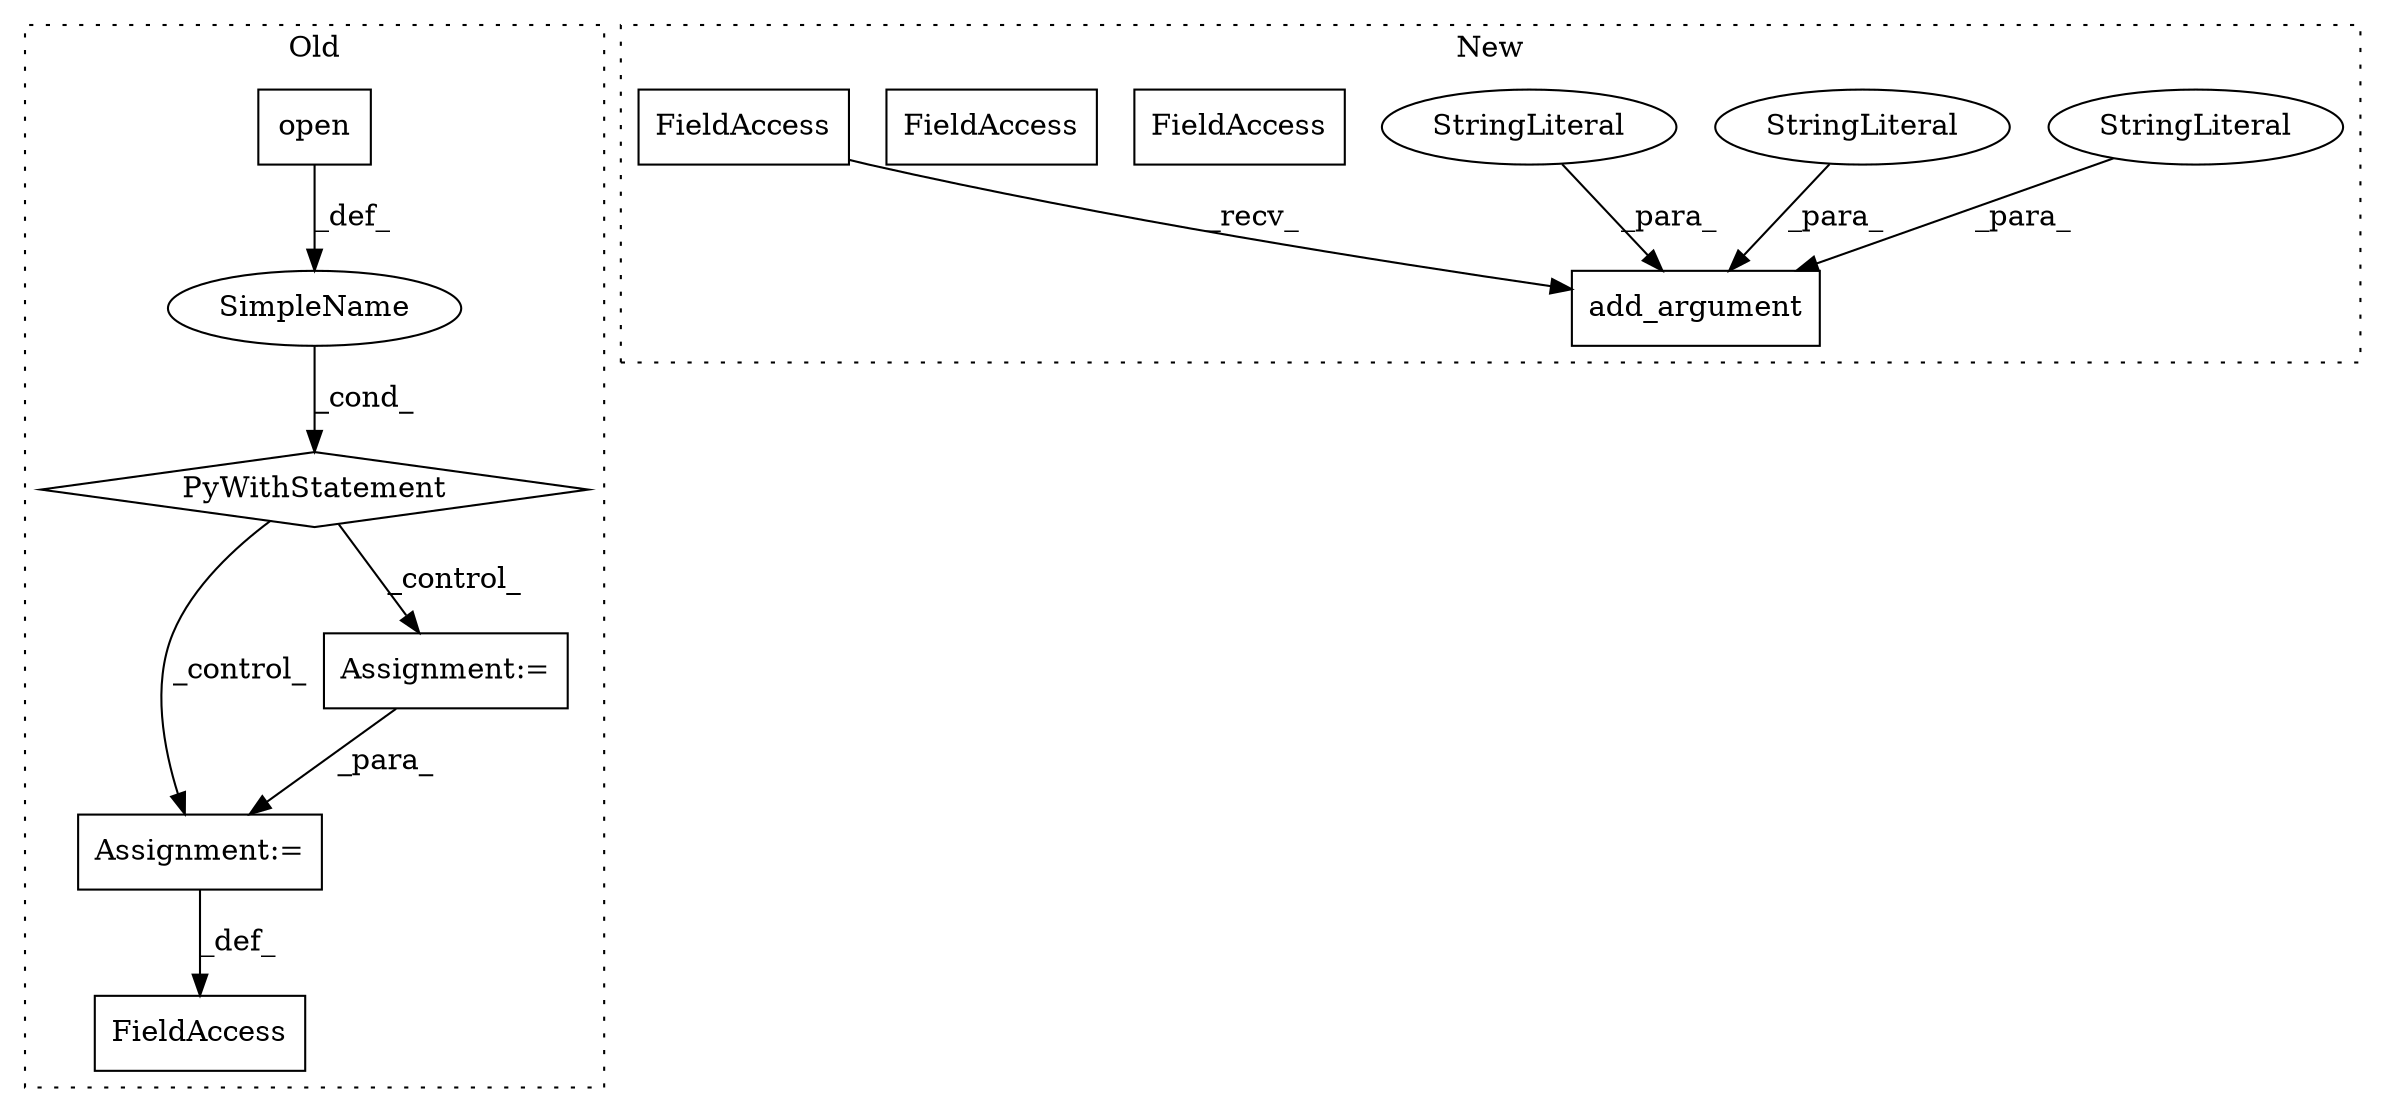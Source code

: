 digraph G {
subgraph cluster0 {
1 [label="PyWithStatement" a="104" s="2971,2998" l="10,2" shape="diamond"];
5 [label="Assignment:=" a="7" s="3095" l="1" shape="box"];
6 [label="SimpleName" a="42" s="" l="" shape="ellipse"];
8 [label="Assignment:=" a="7" s="3017" l="1" shape="box"];
9 [label="open" a="32" s="2981,2997" l="5,1" shape="box"];
10 [label="FieldAccess" a="22" s="3084" l="11" shape="box"];
label = "Old";
style="dotted";
}
subgraph cluster1 {
2 [label="add_argument" a="32" s="2588,2660" l="13,1" shape="box"];
3 [label="StringLiteral" a="45" s="2601" l="15" shape="ellipse"];
4 [label="StringLiteral" a="45" s="2654" l="3" shape="ellipse"];
7 [label="StringLiteral" a="45" s="2658" l="2" shape="ellipse"];
11 [label="FieldAccess" a="22" s="2581" l="6" shape="box"];
12 [label="FieldAccess" a="22" s="2786" l="6" shape="box"];
13 [label="FieldAccess" a="22" s="2581" l="6" shape="box"];
label = "New";
style="dotted";
}
1 -> 5 [label="_control_"];
1 -> 8 [label="_control_"];
3 -> 2 [label="_para_"];
4 -> 2 [label="_para_"];
5 -> 10 [label="_def_"];
6 -> 1 [label="_cond_"];
7 -> 2 [label="_para_"];
8 -> 5 [label="_para_"];
9 -> 6 [label="_def_"];
13 -> 2 [label="_recv_"];
}